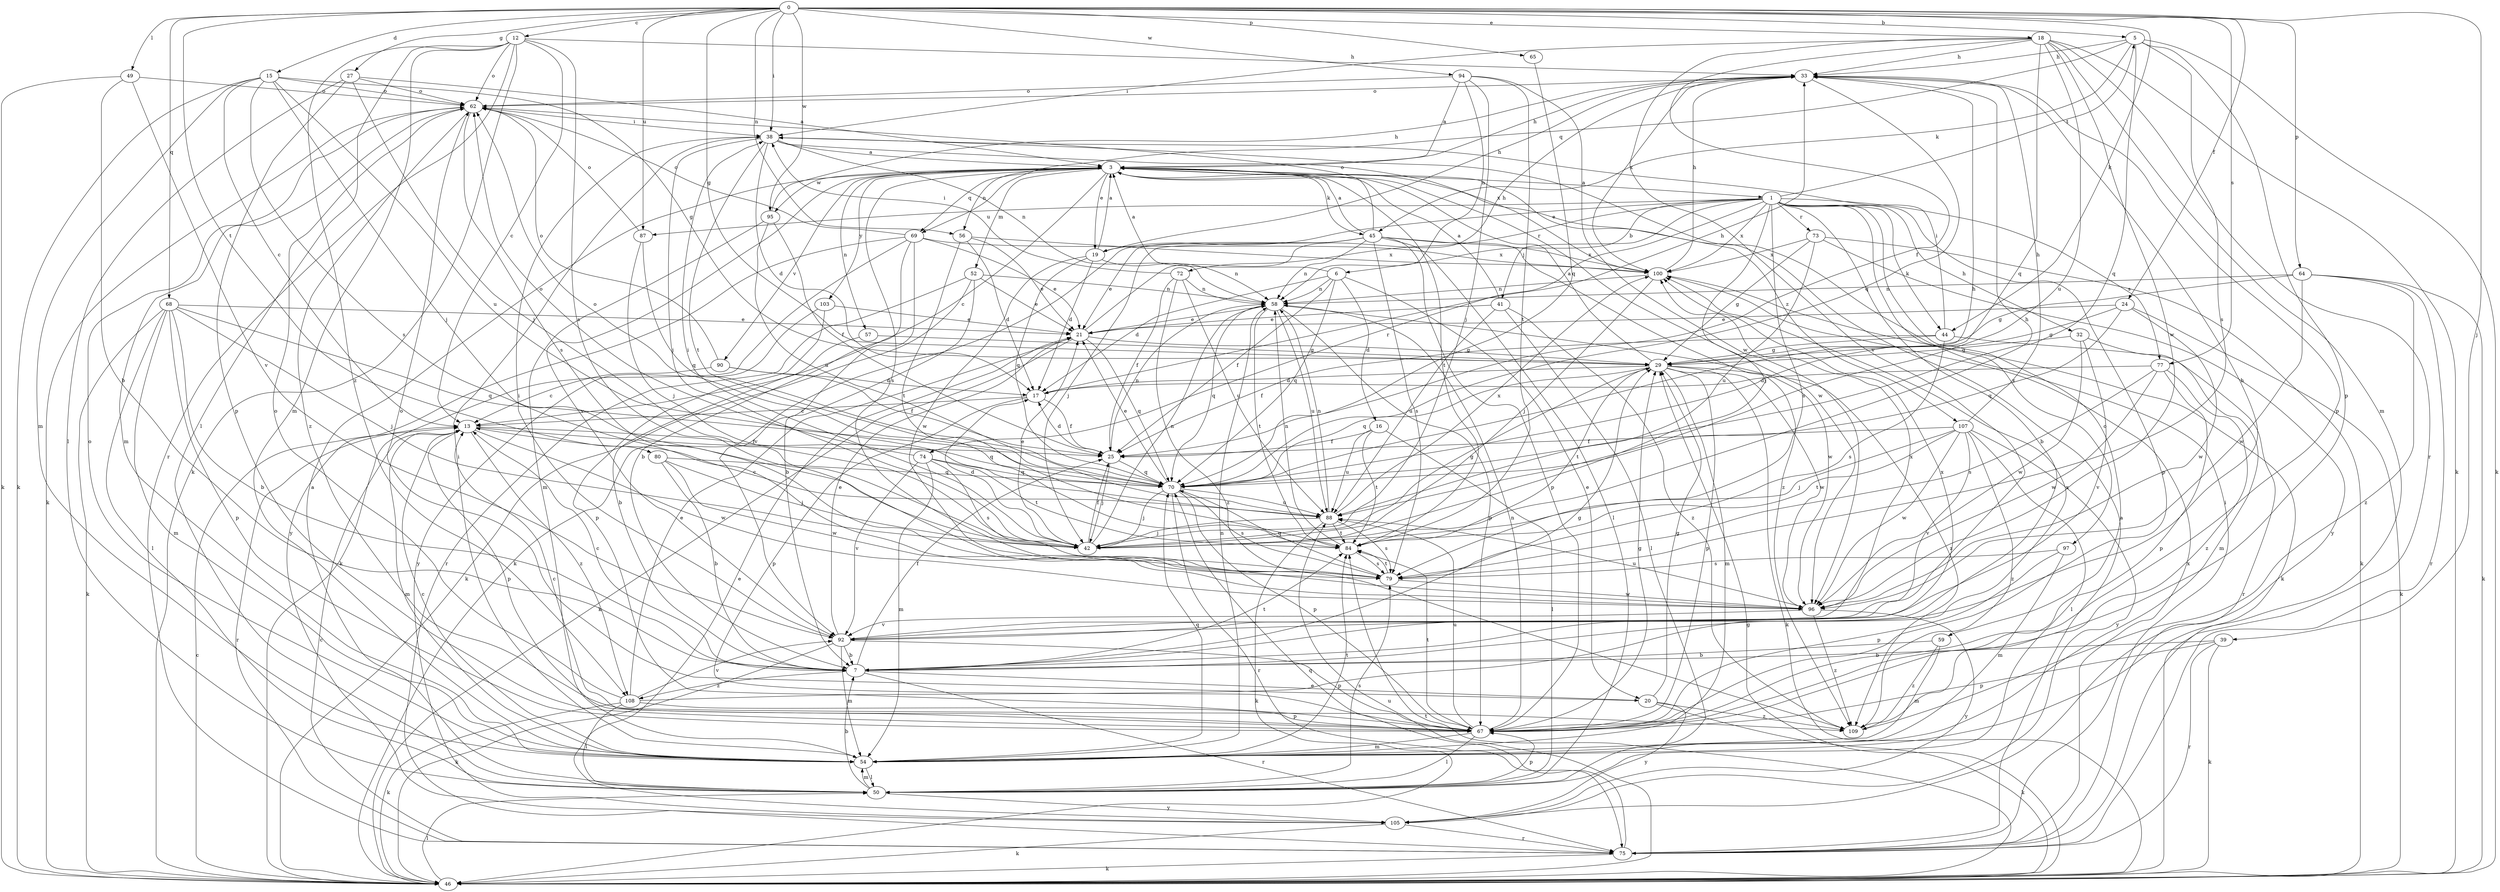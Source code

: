 strict digraph  {
0;
1;
3;
5;
6;
7;
12;
13;
15;
16;
17;
18;
19;
20;
21;
24;
25;
27;
29;
32;
33;
38;
39;
41;
42;
44;
45;
46;
49;
50;
52;
54;
56;
57;
58;
59;
62;
64;
65;
67;
68;
69;
70;
72;
73;
74;
75;
77;
79;
80;
84;
87;
88;
90;
92;
94;
95;
96;
97;
100;
103;
105;
107;
108;
109;
0 -> 5  [label=b];
0 -> 12  [label=c];
0 -> 15  [label=d];
0 -> 18  [label=e];
0 -> 24  [label=f];
0 -> 27  [label=g];
0 -> 29  [label=g];
0 -> 38  [label=i];
0 -> 39  [label=j];
0 -> 44  [label=k];
0 -> 49  [label=l];
0 -> 56  [label=n];
0 -> 64  [label=p];
0 -> 65  [label=p];
0 -> 68  [label=q];
0 -> 77  [label=s];
0 -> 80  [label=t];
0 -> 87  [label=u];
0 -> 94  [label=w];
0 -> 95  [label=w];
1 -> 6  [label=b];
1 -> 7  [label=b];
1 -> 19  [label=e];
1 -> 32  [label=h];
1 -> 41  [label=j];
1 -> 42  [label=j];
1 -> 44  [label=k];
1 -> 59  [label=o];
1 -> 67  [label=p];
1 -> 72  [label=r];
1 -> 73  [label=r];
1 -> 74  [label=r];
1 -> 77  [label=s];
1 -> 79  [label=s];
1 -> 87  [label=u];
1 -> 97  [label=x];
1 -> 100  [label=x];
1 -> 5  [label=t];
3 -> 1  [label=a];
3 -> 13  [label=c];
3 -> 19  [label=e];
3 -> 33  [label=h];
3 -> 45  [label=k];
3 -> 52  [label=m];
3 -> 56  [label=n];
3 -> 57  [label=n];
3 -> 69  [label=q];
3 -> 79  [label=s];
3 -> 84  [label=t];
3 -> 90  [label=v];
3 -> 92  [label=v];
3 -> 95  [label=w];
3 -> 96  [label=w];
3 -> 103  [label=y];
3 -> 107  [label=z];
5 -> 33  [label=h];
5 -> 45  [label=k];
5 -> 46  [label=k];
5 -> 67  [label=p];
5 -> 69  [label=q];
5 -> 70  [label=q];
5 -> 79  [label=s];
6 -> 3  [label=a];
6 -> 16  [label=d];
6 -> 17  [label=d];
6 -> 20  [label=e];
6 -> 25  [label=f];
6 -> 58  [label=n];
6 -> 70  [label=q];
7 -> 13  [label=c];
7 -> 20  [label=e];
7 -> 25  [label=f];
7 -> 29  [label=g];
7 -> 33  [label=h];
7 -> 75  [label=r];
7 -> 84  [label=t];
7 -> 100  [label=x];
7 -> 108  [label=z];
12 -> 13  [label=c];
12 -> 33  [label=h];
12 -> 46  [label=k];
12 -> 50  [label=l];
12 -> 54  [label=m];
12 -> 62  [label=o];
12 -> 75  [label=r];
12 -> 79  [label=s];
12 -> 108  [label=z];
13 -> 25  [label=f];
13 -> 54  [label=m];
13 -> 67  [label=p];
13 -> 70  [label=q];
13 -> 75  [label=r];
13 -> 96  [label=w];
13 -> 108  [label=z];
15 -> 13  [label=c];
15 -> 29  [label=g];
15 -> 42  [label=j];
15 -> 46  [label=k];
15 -> 54  [label=m];
15 -> 62  [label=o];
15 -> 79  [label=s];
15 -> 88  [label=u];
16 -> 25  [label=f];
16 -> 50  [label=l];
16 -> 84  [label=t];
16 -> 88  [label=u];
17 -> 13  [label=c];
17 -> 25  [label=f];
17 -> 33  [label=h];
17 -> 67  [label=p];
18 -> 25  [label=f];
18 -> 33  [label=h];
18 -> 38  [label=i];
18 -> 46  [label=k];
18 -> 54  [label=m];
18 -> 70  [label=q];
18 -> 75  [label=r];
18 -> 88  [label=u];
18 -> 92  [label=v];
18 -> 96  [label=w];
19 -> 3  [label=a];
19 -> 17  [label=d];
19 -> 33  [label=h];
19 -> 58  [label=n];
19 -> 70  [label=q];
19 -> 96  [label=w];
20 -> 29  [label=g];
20 -> 46  [label=k];
20 -> 62  [label=o];
20 -> 105  [label=y];
20 -> 109  [label=z];
21 -> 29  [label=g];
21 -> 33  [label=h];
21 -> 46  [label=k];
21 -> 70  [label=q];
24 -> 21  [label=e];
24 -> 29  [label=g];
24 -> 46  [label=k];
24 -> 70  [label=q];
24 -> 96  [label=w];
25 -> 17  [label=d];
25 -> 42  [label=j];
25 -> 58  [label=n];
25 -> 70  [label=q];
27 -> 3  [label=a];
27 -> 42  [label=j];
27 -> 50  [label=l];
27 -> 62  [label=o];
27 -> 67  [label=p];
29 -> 3  [label=a];
29 -> 17  [label=d];
29 -> 46  [label=k];
29 -> 54  [label=m];
29 -> 67  [label=p];
29 -> 70  [label=q];
29 -> 84  [label=t];
29 -> 96  [label=w];
29 -> 109  [label=z];
32 -> 29  [label=g];
32 -> 54  [label=m];
32 -> 92  [label=v];
32 -> 96  [label=w];
33 -> 62  [label=o];
33 -> 67  [label=p];
33 -> 70  [label=q];
33 -> 100  [label=x];
38 -> 3  [label=a];
38 -> 17  [label=d];
38 -> 42  [label=j];
38 -> 58  [label=n];
38 -> 84  [label=t];
38 -> 100  [label=x];
39 -> 7  [label=b];
39 -> 46  [label=k];
39 -> 67  [label=p];
39 -> 75  [label=r];
41 -> 3  [label=a];
41 -> 21  [label=e];
41 -> 50  [label=l];
41 -> 88  [label=u];
41 -> 109  [label=z];
42 -> 17  [label=d];
42 -> 21  [label=e];
42 -> 25  [label=f];
42 -> 29  [label=g];
42 -> 33  [label=h];
42 -> 38  [label=i];
42 -> 58  [label=n];
44 -> 25  [label=f];
44 -> 29  [label=g];
44 -> 38  [label=i];
44 -> 75  [label=r];
44 -> 79  [label=s];
45 -> 3  [label=a];
45 -> 21  [label=e];
45 -> 42  [label=j];
45 -> 46  [label=k];
45 -> 50  [label=l];
45 -> 58  [label=n];
45 -> 62  [label=o];
45 -> 67  [label=p];
45 -> 79  [label=s];
45 -> 100  [label=x];
45 -> 109  [label=z];
46 -> 13  [label=c];
46 -> 29  [label=g];
46 -> 50  [label=l];
46 -> 84  [label=t];
46 -> 88  [label=u];
49 -> 7  [label=b];
49 -> 46  [label=k];
49 -> 62  [label=o];
49 -> 92  [label=v];
50 -> 3  [label=a];
50 -> 7  [label=b];
50 -> 54  [label=m];
50 -> 67  [label=p];
50 -> 79  [label=s];
50 -> 105  [label=y];
52 -> 7  [label=b];
52 -> 21  [label=e];
52 -> 46  [label=k];
52 -> 58  [label=n];
52 -> 75  [label=r];
54 -> 13  [label=c];
54 -> 38  [label=i];
54 -> 50  [label=l];
54 -> 58  [label=n];
54 -> 62  [label=o];
54 -> 70  [label=q];
54 -> 84  [label=t];
56 -> 17  [label=d];
56 -> 21  [label=e];
56 -> 84  [label=t];
56 -> 100  [label=x];
57 -> 7  [label=b];
57 -> 29  [label=g];
58 -> 21  [label=e];
58 -> 67  [label=p];
58 -> 70  [label=q];
58 -> 84  [label=t];
58 -> 88  [label=u];
58 -> 96  [label=w];
59 -> 7  [label=b];
59 -> 54  [label=m];
59 -> 109  [label=z];
62 -> 38  [label=i];
62 -> 46  [label=k];
62 -> 54  [label=m];
62 -> 79  [label=s];
62 -> 109  [label=z];
64 -> 29  [label=g];
64 -> 46  [label=k];
64 -> 58  [label=n];
64 -> 75  [label=r];
64 -> 96  [label=w];
64 -> 109  [label=z];
65 -> 70  [label=q];
67 -> 13  [label=c];
67 -> 29  [label=g];
67 -> 50  [label=l];
67 -> 54  [label=m];
67 -> 58  [label=n];
67 -> 84  [label=t];
67 -> 88  [label=u];
68 -> 7  [label=b];
68 -> 21  [label=e];
68 -> 42  [label=j];
68 -> 46  [label=k];
68 -> 50  [label=l];
68 -> 54  [label=m];
68 -> 67  [label=p];
68 -> 70  [label=q];
69 -> 7  [label=b];
69 -> 21  [label=e];
69 -> 46  [label=k];
69 -> 62  [label=o];
69 -> 92  [label=v];
69 -> 100  [label=x];
69 -> 105  [label=y];
70 -> 21  [label=e];
70 -> 33  [label=h];
70 -> 42  [label=j];
70 -> 62  [label=o];
70 -> 67  [label=p];
70 -> 75  [label=r];
70 -> 79  [label=s];
70 -> 88  [label=u];
72 -> 25  [label=f];
72 -> 38  [label=i];
72 -> 58  [label=n];
72 -> 88  [label=u];
72 -> 109  [label=z];
73 -> 29  [label=g];
73 -> 46  [label=k];
73 -> 88  [label=u];
73 -> 100  [label=x];
73 -> 105  [label=y];
74 -> 54  [label=m];
74 -> 62  [label=o];
74 -> 70  [label=q];
74 -> 79  [label=s];
74 -> 84  [label=t];
74 -> 92  [label=v];
75 -> 3  [label=a];
75 -> 13  [label=c];
75 -> 38  [label=i];
75 -> 46  [label=k];
75 -> 70  [label=q];
75 -> 100  [label=x];
77 -> 17  [label=d];
77 -> 67  [label=p];
77 -> 79  [label=s];
77 -> 96  [label=w];
77 -> 109  [label=z];
79 -> 70  [label=q];
79 -> 84  [label=t];
79 -> 96  [label=w];
80 -> 7  [label=b];
80 -> 42  [label=j];
80 -> 70  [label=q];
80 -> 96  [label=w];
84 -> 58  [label=n];
84 -> 79  [label=s];
87 -> 42  [label=j];
87 -> 62  [label=o];
87 -> 70  [label=q];
88 -> 13  [label=c];
88 -> 42  [label=j];
88 -> 46  [label=k];
88 -> 58  [label=n];
88 -> 79  [label=s];
88 -> 84  [label=t];
88 -> 100  [label=x];
90 -> 13  [label=c];
90 -> 17  [label=d];
90 -> 25  [label=f];
90 -> 62  [label=o];
92 -> 7  [label=b];
92 -> 21  [label=e];
92 -> 38  [label=i];
92 -> 46  [label=k];
92 -> 54  [label=m];
92 -> 67  [label=p];
92 -> 100  [label=x];
94 -> 3  [label=a];
94 -> 42  [label=j];
94 -> 58  [label=n];
94 -> 62  [label=o];
94 -> 84  [label=t];
94 -> 96  [label=w];
95 -> 25  [label=f];
95 -> 33  [label=h];
95 -> 54  [label=m];
95 -> 88  [label=u];
96 -> 88  [label=u];
96 -> 92  [label=v];
96 -> 105  [label=y];
96 -> 109  [label=z];
97 -> 54  [label=m];
97 -> 67  [label=p];
97 -> 79  [label=s];
100 -> 33  [label=h];
100 -> 42  [label=j];
100 -> 46  [label=k];
100 -> 58  [label=n];
103 -> 21  [label=e];
103 -> 67  [label=p];
103 -> 105  [label=y];
105 -> 21  [label=e];
105 -> 46  [label=k];
105 -> 75  [label=r];
107 -> 25  [label=f];
107 -> 33  [label=h];
107 -> 42  [label=j];
107 -> 50  [label=l];
107 -> 84  [label=t];
107 -> 92  [label=v];
107 -> 96  [label=w];
107 -> 105  [label=y];
107 -> 109  [label=z];
108 -> 21  [label=e];
108 -> 46  [label=k];
108 -> 50  [label=l];
108 -> 62  [label=o];
108 -> 67  [label=p];
108 -> 92  [label=v];
108 -> 100  [label=x];
}
